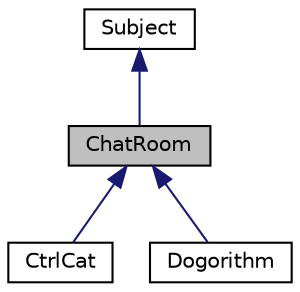 digraph "ChatRoom"
{
 // LATEX_PDF_SIZE
  edge [fontname="Helvetica",fontsize="10",labelfontname="Helvetica",labelfontsize="10"];
  node [fontname="Helvetica",fontsize="10",shape=record];
  Node1 [label="ChatRoom",height=0.2,width=0.4,color="black", fillcolor="grey75", style="filled", fontcolor="black",tooltip=" "];
  Node2 -> Node1 [dir="back",color="midnightblue",fontsize="10",style="solid",fontname="Helvetica"];
  Node2 [label="Subject",height=0.2,width=0.4,color="black", fillcolor="white", style="filled",URL="$classSubject.html",tooltip=" "];
  Node1 -> Node3 [dir="back",color="midnightblue",fontsize="10",style="solid",fontname="Helvetica"];
  Node3 [label="CtrlCat",height=0.2,width=0.4,color="black", fillcolor="white", style="filled",URL="$classCtrlCat.html",tooltip=" "];
  Node1 -> Node4 [dir="back",color="midnightblue",fontsize="10",style="solid",fontname="Helvetica"];
  Node4 [label="Dogorithm",height=0.2,width=0.4,color="black", fillcolor="white", style="filled",URL="$classDogorithm.html",tooltip=" "];
}
